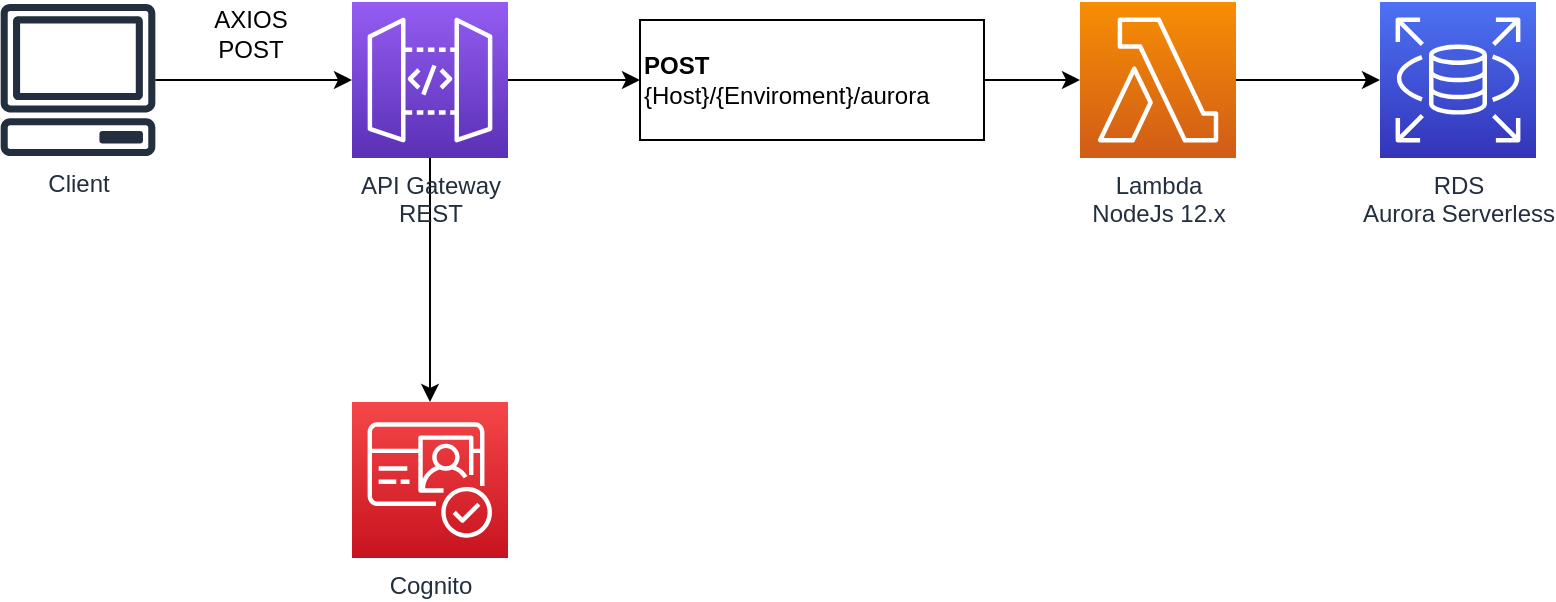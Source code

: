 <mxfile version="13.0.3" type="device"><diagram id="gout3rdZ7hOYGyR9H69E" name="Page-1"><mxGraphModel dx="1422" dy="769" grid="1" gridSize="10" guides="1" tooltips="1" connect="1" arrows="1" fold="1" page="1" pageScale="1" pageWidth="850" pageHeight="1100" math="0" shadow="0"><root><mxCell id="0"/><mxCell id="1" parent="0"/><mxCell id="zL3ulX-Ou4Il1amyL12b-14" style="edgeStyle=orthogonalEdgeStyle;rounded=0;orthogonalLoop=1;jettySize=auto;html=1;" edge="1" parent="1" source="zL3ulX-Ou4Il1amyL12b-1" target="zL3ulX-Ou4Il1amyL12b-3"><mxGeometry relative="1" as="geometry"/></mxCell><mxCell id="zL3ulX-Ou4Il1amyL12b-1" value="Client" style="outlineConnect=0;fontColor=#232F3E;gradientColor=none;fillColor=#232F3E;strokeColor=none;dashed=0;verticalLabelPosition=bottom;verticalAlign=top;align=center;html=1;fontSize=12;fontStyle=0;aspect=fixed;pointerEvents=1;shape=mxgraph.aws4.client;" vertex="1" parent="1"><mxGeometry x="30" y="101" width="78" height="76" as="geometry"/></mxCell><mxCell id="zL3ulX-Ou4Il1amyL12b-2" value="RDS&lt;br&gt;Aurora Serverless" style="outlineConnect=0;fontColor=#232F3E;gradientColor=#4D72F3;gradientDirection=north;fillColor=#3334B9;strokeColor=#ffffff;dashed=0;verticalLabelPosition=bottom;verticalAlign=top;align=center;html=1;fontSize=12;fontStyle=0;aspect=fixed;shape=mxgraph.aws4.resourceIcon;resIcon=mxgraph.aws4.rds;" vertex="1" parent="1"><mxGeometry x="720" y="100" width="78" height="78" as="geometry"/></mxCell><mxCell id="zL3ulX-Ou4Il1amyL12b-13" style="edgeStyle=orthogonalEdgeStyle;rounded=0;orthogonalLoop=1;jettySize=auto;html=1;" edge="1" parent="1" source="zL3ulX-Ou4Il1amyL12b-3" target="zL3ulX-Ou4Il1amyL12b-8"><mxGeometry relative="1" as="geometry"/></mxCell><mxCell id="zL3ulX-Ou4Il1amyL12b-18" style="edgeStyle=orthogonalEdgeStyle;rounded=0;orthogonalLoop=1;jettySize=auto;html=1;" edge="1" parent="1" source="zL3ulX-Ou4Il1amyL12b-3" target="zL3ulX-Ou4Il1amyL12b-17"><mxGeometry relative="1" as="geometry"/></mxCell><mxCell id="zL3ulX-Ou4Il1amyL12b-3" value="&lt;div&gt;API Gateway&lt;/div&gt;&lt;div&gt;REST&lt;br&gt;&lt;/div&gt;" style="outlineConnect=0;fontColor=#232F3E;gradientColor=#945DF2;gradientDirection=north;fillColor=#5A30B5;strokeColor=#ffffff;dashed=0;verticalLabelPosition=bottom;verticalAlign=top;align=center;html=1;fontSize=12;fontStyle=0;aspect=fixed;shape=mxgraph.aws4.resourceIcon;resIcon=mxgraph.aws4.api_gateway;" vertex="1" parent="1"><mxGeometry x="206" y="100" width="78" height="78" as="geometry"/></mxCell><mxCell id="zL3ulX-Ou4Il1amyL12b-15" style="edgeStyle=orthogonalEdgeStyle;rounded=0;orthogonalLoop=1;jettySize=auto;html=1;" edge="1" parent="1" source="zL3ulX-Ou4Il1amyL12b-4" target="zL3ulX-Ou4Il1amyL12b-2"><mxGeometry relative="1" as="geometry"/></mxCell><mxCell id="zL3ulX-Ou4Il1amyL12b-4" value="&lt;div&gt;Lambda&lt;/div&gt;&lt;div&gt;NodeJs 12.x&lt;br&gt;&lt;/div&gt;" style="outlineConnect=0;fontColor=#232F3E;gradientColor=#F78E04;gradientDirection=north;fillColor=#D05C17;strokeColor=#ffffff;dashed=0;verticalLabelPosition=bottom;verticalAlign=top;align=center;html=1;fontSize=12;fontStyle=0;aspect=fixed;shape=mxgraph.aws4.resourceIcon;resIcon=mxgraph.aws4.lambda;" vertex="1" parent="1"><mxGeometry x="570" y="100" width="78" height="78" as="geometry"/></mxCell><mxCell id="zL3ulX-Ou4Il1amyL12b-12" style="edgeStyle=orthogonalEdgeStyle;rounded=0;orthogonalLoop=1;jettySize=auto;html=1;" edge="1" parent="1" source="zL3ulX-Ou4Il1amyL12b-8" target="zL3ulX-Ou4Il1amyL12b-4"><mxGeometry relative="1" as="geometry"/></mxCell><mxCell id="zL3ulX-Ou4Il1amyL12b-8" value="&lt;b&gt;POST&lt;/b&gt;&lt;br&gt;{Host}/{Enviroment}/aurora" style="rounded=0;whiteSpace=wrap;html=1;align=left;" vertex="1" parent="1"><mxGeometry x="350" y="109" width="172" height="60" as="geometry"/></mxCell><mxCell id="zL3ulX-Ou4Il1amyL12b-16" value="AXIOS&lt;br&gt;POST" style="text;html=1;align=center;verticalAlign=middle;resizable=0;points=[];autosize=1;" vertex="1" parent="1"><mxGeometry x="130" y="101" width="50" height="30" as="geometry"/></mxCell><mxCell id="zL3ulX-Ou4Il1amyL12b-17" value="Cognito" style="outlineConnect=0;fontColor=#232F3E;gradientColor=#F54749;gradientDirection=north;fillColor=#C7131F;strokeColor=#ffffff;dashed=0;verticalLabelPosition=bottom;verticalAlign=top;align=center;html=1;fontSize=12;fontStyle=0;aspect=fixed;shape=mxgraph.aws4.resourceIcon;resIcon=mxgraph.aws4.cognito;" vertex="1" parent="1"><mxGeometry x="206" y="300" width="78" height="78" as="geometry"/></mxCell></root></mxGraphModel></diagram></mxfile>
